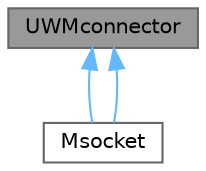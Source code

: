 digraph "UWMconnector"
{
 // LATEX_PDF_SIZE
  bgcolor="transparent";
  edge [fontname=Helvetica,fontsize=10,labelfontname=Helvetica,labelfontsize=10];
  node [fontname=Helvetica,fontsize=10,shape=box,height=0.2,width=0.4];
  Node1 [id="Node000001",label="UWMconnector",height=0.2,width=0.4,color="gray40", fillcolor="grey60", style="filled", fontcolor="black",tooltip="The class needed by UWMPhy_modem to manage string exchange with the modem."];
  Node1 -> Node2 [id="edge1_Node000001_Node000002",dir="back",color="steelblue1",style="solid",tooltip=" "];
  Node2 [id="Node000002",label="Msocket",height=0.2,width=0.4,color="gray40", fillcolor="white", style="filled",URL="$classMsocket.html",tooltip="Class used to manage host/modem string exchange via TCP/IP connection (this class is a derived class ..."];
  Node1 -> Node2 [id="edge2_Node000001_Node000002",dir="back",color="steelblue1",style="solid",tooltip=" "];
}
